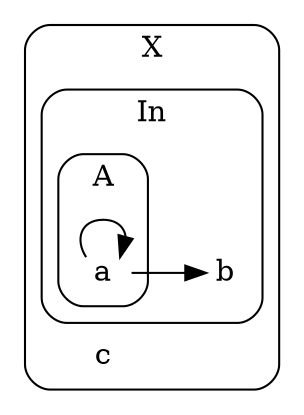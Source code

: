 digraph {
    rankdir="LR"
    subgraph cluster {
        label=X
        style=rounded
        subgraph cluster {
            label=In
            subgraph cluster {
                label=A
                a [shape=plain label="  a  "]
                //b [shape=plain label=" b "]
            }
            b [shape=plain label=" b "]
        }
        c [shape=plain label="c"]
    }
    a -> b
    a -> a
    //b -> d
}